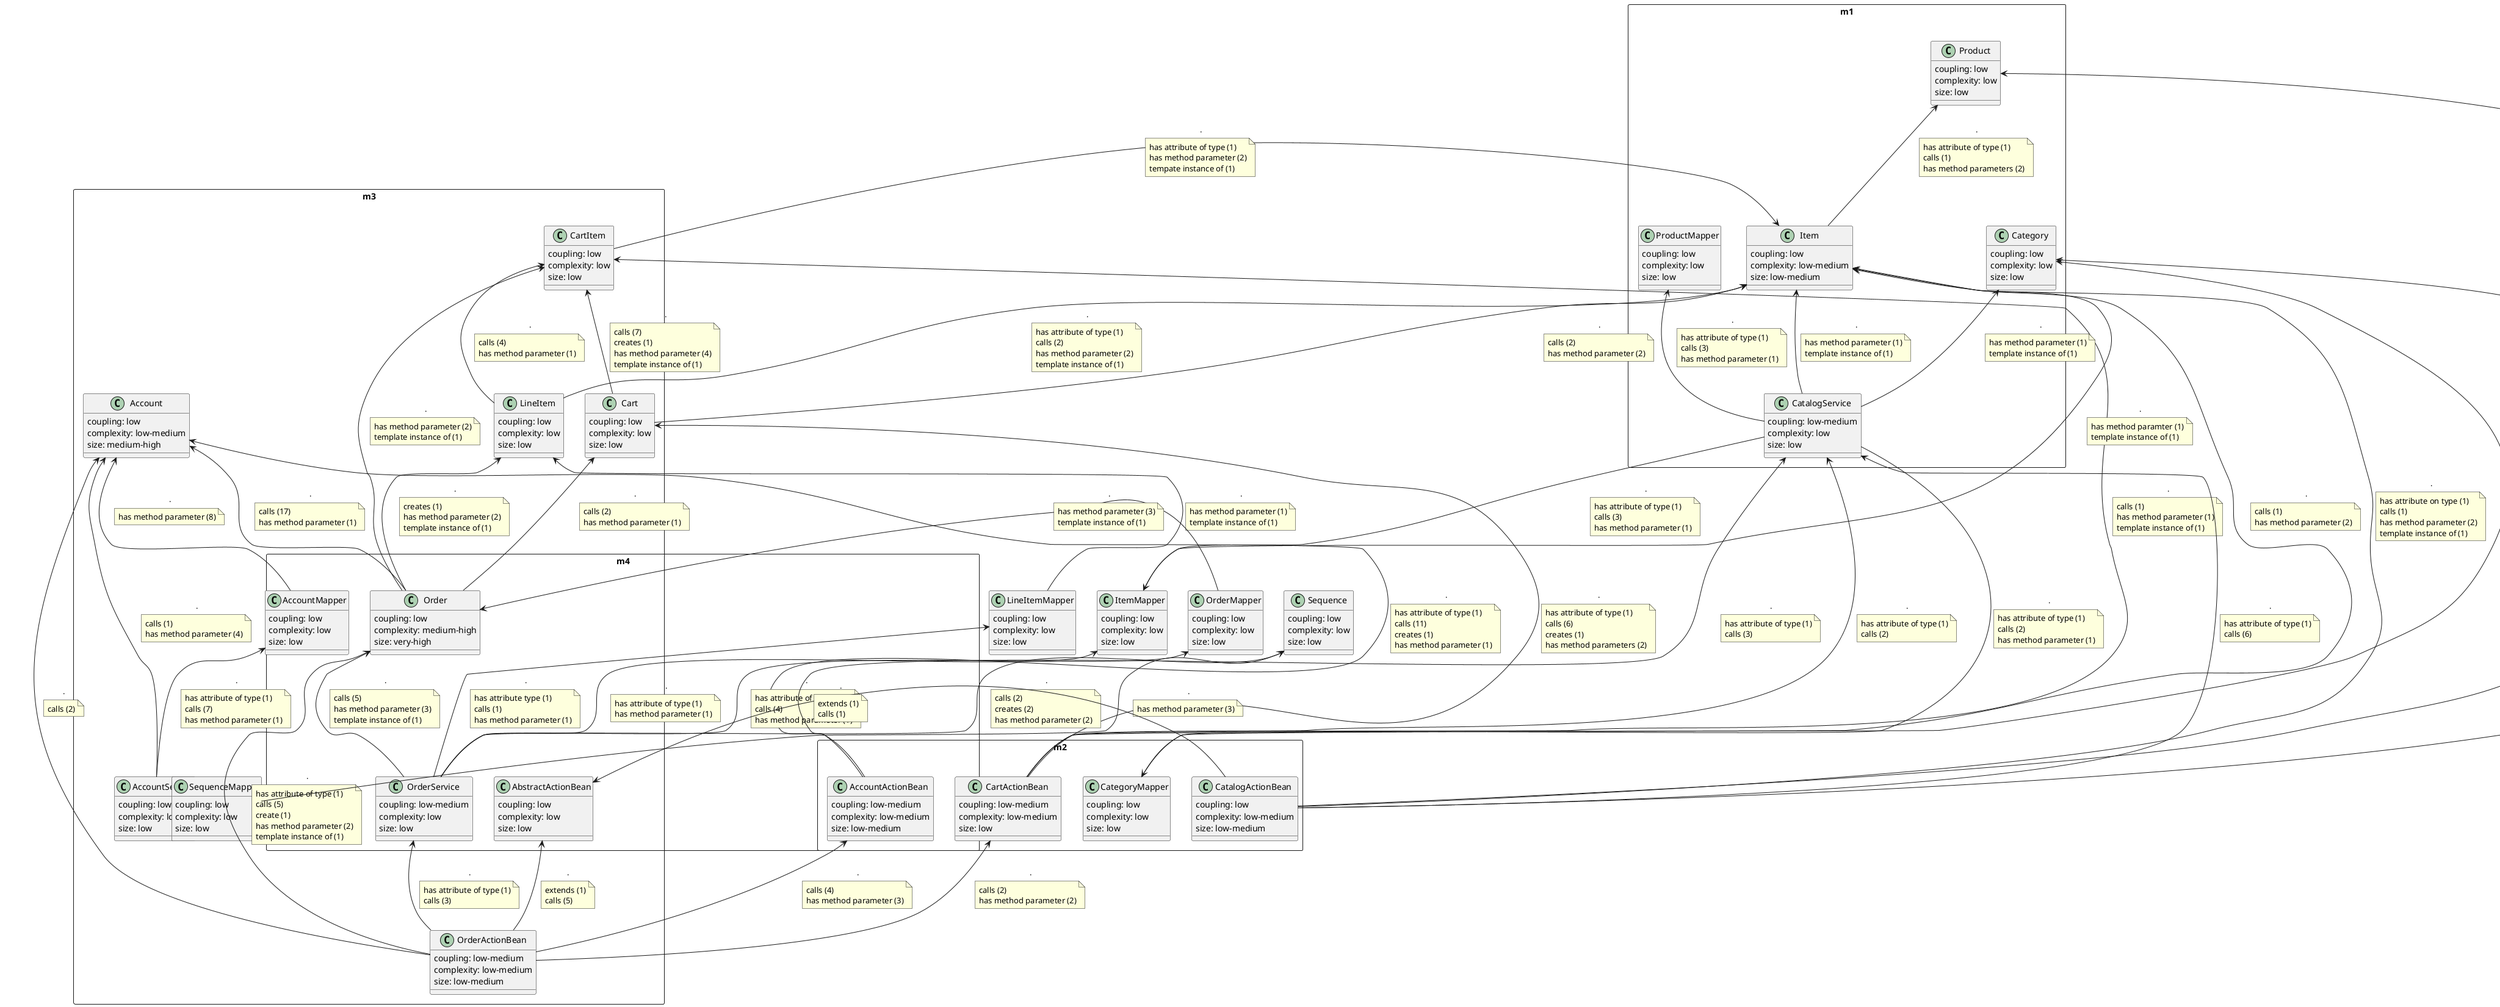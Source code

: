 @startuml Class call graph

package  m1 <<Rectangle>> {

    class CatalogService {
        coupling: low-medium
        complexity: low
        size: low
    }

    class Category {
        coupling: low
        complexity: low
        size: low
    }

    class ProductMapper {
        coupling: low
        complexity: low
        size: low
    }

    class Product {
        coupling: low
        complexity: low
        size: low
    }

    class Item {
        coupling: low
        complexity: low-medium
        size: low-medium
    }
}

package m2 <<Rectangle>> {

    class CartActionBean {
        coupling: low-medium
        complexity: low-medium
        size: low
    }

    class CatalogActionBean {
        coupling: low
        complexity: low-medium
        size: low-medium
    }

    class CategoryMapper {
        coupling: low
        complexity: low
        size: low
    }

    class AccountActionBean {
        coupling: low-medium
        complexity: low-medium
        size: low-medium
    }
}

package m3 <<Rectangle>> {

    class Order {
        coupling: low
        complexity: medium-high
        size: very-high
    }

    class OrderService {
        coupling: low-medium
        complexity: low
        size: low
    }

    class LineItem {
        coupling: low
        complexity: low
        size: low
    }

    class CartItem {
        coupling: low
        complexity: low
        size: low
    }

    class Cart {
        coupling: low
        complexity: low
        size: low
    }

    class AbstractActionBean {
        coupling: low
        complexity: low
        size: low
    }

     class OrderActionBean {
        coupling: low-medium
        complexity: low-medium
        size: low-medium
    }

    class Account {
        coupling: low
        complexity: low-medium
        size: medium-high
    }
    class AccountService {
        coupling: low
        complexity: low
        size: low
    }
    class AccountMapper {
        coupling: low
        complexity: low
        size: low
    }
}

package m4 <<Rectangle>> {

    class ItemMapper {
        coupling: low
        complexity: low
        size: low
    }

    class LineItemMapper {
        coupling: low
        complexity: low
        size: low
    }

    class SequenceMapper {
        coupling: low
        complexity: low
        size: low
    }

    class OrderMapper {
        coupling: low
        complexity: low
        size: low
    }

    class Sequence {
        coupling: low
        complexity: low
        size: low
    }
}

Account <-- AccountService : .
note on link
calls (1)
has method parameter (4)
end note

Account <-- AccountActionBean : .
note on link
has attribute of type (1)
calls (11)
creates (1)
has method parameter (1)
end note

Account <-- AccountMapper : .
note on link 
has method parameter (8)
end note

AccountService <-- AccountActionBean : .
note on link
has atrribute type (1)
calls (5)
end note

AccountMapper <-- AccountService : .
note on link 
has attribute of type (1)
calls (7)
has method parameter (1)
end note

Order <-- OrderActionBean : .
note on link
has attribute of type (1)
calls (5)
create (1)
has method parameter (2)
template instance of (1)
end note

LineItem <-- Order : .
note on link
creates (1)
has method parameter (2)
template instance of (1)
end note

CartItem <-- LineItem : .
note on link
calls (4)
has method parameter (1)
end note

CartItem <-- Order : .
note on link
has method parameter (2)
template instance of (1)
end note

CartItem <-- Cart : .
note on link
calls (7)
creates (1)
has method parameter (4)
template instance of (1)
end note

CartItem <-- CartActionBean : .
note on link
calls (1)
has method parameter (1)
template instance of (1)
end note

Cart <-- Order : .
note on link
calls (2)
has method parameter (1)
end note

Cart <-- CartActionBean : .
note on link
has attribute of type (1)
calls (6)
creates (1)
has method parameters (2)
end note

AbstractActionBean <-- CartActionBean : .
note on link
extends (1)
calls (2)
end note

AbstractActionBean <-- OrderActionBean : .
note on link
extends (1)
calls (5)
end note

CartActionBean <-- OrderActionBean : .
note on link
calls (2)
has method parameter (2)
end note

OrderMapper <-- OrderService : .
note on link
has attribute of type (1)
calls (4)
has method parameter (1)
end note

LineItemMapper <-- OrderService : .
note on link
has attribute type (1)
calls (1)
has method parameter (1)
end note

SequenceMapper <-- OrderService : .
note on link
has attibute of type (1)
calls (2)
has method parameter (1)
end note

Sequence <-- SequenceMapper : .
note on link
has method parameter (3)
end note

Sequence <-- OrderService : .
note on link
calls (2)
creates (2)
has method parameter (2)
end note

ProductMapper <-- CatalogService : .
note on link
has attribute of type (1)
calls (3)
has method parameter (1)
end note

Product <-- Item : .
note on link
has attribute of type (1)
calls (1)
has method parameters (2)
end note

Product <-- CatalogActionBean : .
note on link
has attribute of type (1)
has method parameter (2)
template instance of (1)
end note

Item <-- CatalogService : .
note on link
has method parameter (1)
template instance of (1)
end note

Item <-- CatalogActionBean : .
note on link
has attribute on type (1)
calls (1)
has method parameter (2)
template instance of (1)
end note

Item <-- ItemMapper : .
note on link
has method paramter (1)
template instance of (1)
end note

ItemMapper <-- CatalogService : .
note on link
has attribute of type (1)
calls (3)
has method parameter (1)
end note

CategoryMapper <-- CatalogService : .
note on link
has attribute of type (1)
calls (2)
has method parameter (1)
end note

Category <-- CatalogActionBean : .
note on link
has attribute of type (1)
has method parameter (2)
template instance of (1)
end note

Category <-- CategoryMapper : .
note on link
has method parameter (1)
template instance of (1)
end note

Category <-- CatalogService : .
note on link
has method parameter (1)
template instance of (1)
end note

CatalogService <-- CatalogActionBean : .
note on link
has attribute of type (1)
calls (6)
end note

AccountActionBean <-- OrderActionBean : .
note on link
calls (4)
has method parameter (3)
end note

Account <-- OrderActionBean : .
note on link
calls (2)
end note

Account <-- Order : .
note on link
calls (17)
has method parameter (1)
end note

OrderService <-- OrderActionBean : .
note on link
has attribute of type (1)
calls (3)
end note

Item <-- CartActionBean : .
note on link
calls (1)
has method parameter (2)
end note

Item <-- CartItem : .
note on link
has attribute of type (1)
has method parameter (2)
tempate instance of (1)
end note

Item <-- LineItem : .
note on link
has attribute of type (1)
calls (2)
has method parameter (2)
template instance of (1)
end note

Item <-- Cart : .
note on link
calls (2)
has method parameter (2)
end note

CatalogService <-- CartActionBean : .
note on link
has attribute of type (1)
calls (2)
end note

CatalogService <-- AccountActionBean : .
note on link
has attribute of type (1)
calls (3)
end note

ItemMapper <-- OrderService : .
note on link
has attribute of type (1)
has method parameter (1)
end note

AbstractActionBean <-- AccountActionBean : .
note on link
extends (1)
calls (1)
end note

AbstractActionBean <-- CatalogActionBean : .
note on link
extends (1)
calls (1)
end note 

LineItem <-- LineItemMapper : .
note on link
has method parameter (1)
template instance of (1)
end note

Order <-- OrderMapper : .
note on link
has method parameter (3)
template instance of (1)
end note

Order <-- OrderService : .
note on link
calls (5)
has method parameter (3)
template instance of (1)
end note

@enduml